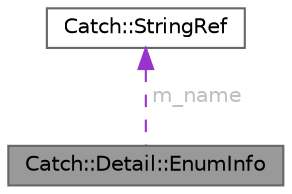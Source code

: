 digraph "Catch::Detail::EnumInfo"
{
 // LATEX_PDF_SIZE
  bgcolor="transparent";
  edge [fontname=Helvetica,fontsize=10,labelfontname=Helvetica,labelfontsize=10];
  node [fontname=Helvetica,fontsize=10,shape=box,height=0.2,width=0.4];
  Node1 [id="Node000001",label="Catch::Detail::EnumInfo",height=0.2,width=0.4,color="gray40", fillcolor="grey60", style="filled", fontcolor="black",tooltip=" "];
  Node2 -> Node1 [id="edge2_Node000001_Node000002",dir="back",color="darkorchid3",style="dashed",tooltip=" ",label=" m_name",fontcolor="grey" ];
  Node2 [id="Node000002",label="Catch::StringRef",height=0.2,width=0.4,color="gray40", fillcolor="white", style="filled",URL="$class_catch_1_1_string_ref.html",tooltip=" "];
}
